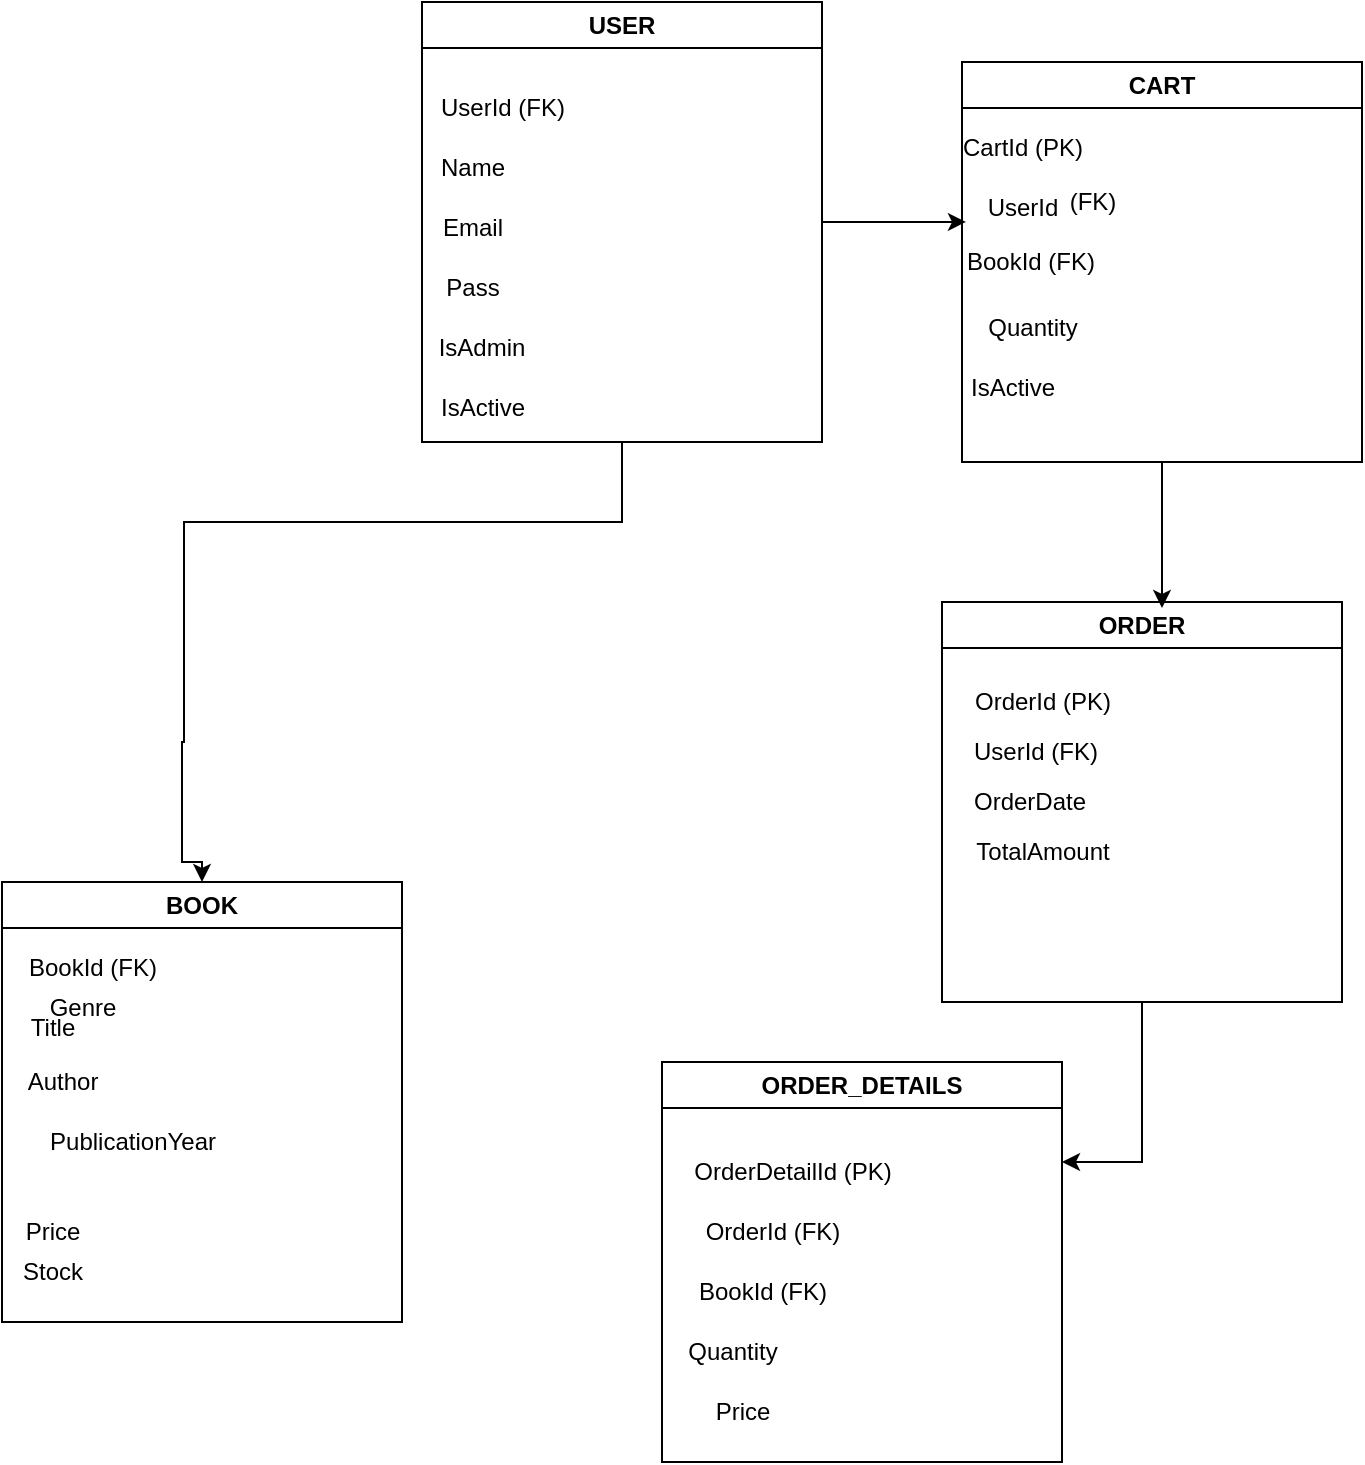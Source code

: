 <mxfile version="26.0.11">
  <diagram name="Página-1" id="eJ5r1Z9b5O2gZFpAm8o7">
    <mxGraphModel dx="1434" dy="738" grid="1" gridSize="10" guides="1" tooltips="1" connect="1" arrows="1" fold="1" page="1" pageScale="1" pageWidth="827" pageHeight="1169" math="0" shadow="0">
      <root>
        <mxCell id="0" />
        <mxCell id="1" parent="0" />
        <mxCell id="zpRsEXmZ7y7rmX2nnbqE-2" value="USER" style="swimlane;whiteSpace=wrap;html=1;" vertex="1" parent="1">
          <mxGeometry x="260" width="200" height="220" as="geometry" />
        </mxCell>
        <mxCell id="zpRsEXmZ7y7rmX2nnbqE-3" value="UserId (FK)" style="text;html=1;align=center;verticalAlign=middle;resizable=0;points=[];autosize=1;strokeColor=none;fillColor=none;" vertex="1" parent="zpRsEXmZ7y7rmX2nnbqE-2">
          <mxGeometry x="-5" y="38" width="90" height="30" as="geometry" />
        </mxCell>
        <mxCell id="zpRsEXmZ7y7rmX2nnbqE-4" value="Name" style="text;html=1;align=center;verticalAlign=middle;resizable=0;points=[];autosize=1;strokeColor=none;fillColor=none;" vertex="1" parent="zpRsEXmZ7y7rmX2nnbqE-2">
          <mxGeometry x="-5" y="68" width="60" height="30" as="geometry" />
        </mxCell>
        <mxCell id="zpRsEXmZ7y7rmX2nnbqE-6" value="Pass" style="text;html=1;align=center;verticalAlign=middle;resizable=0;points=[];autosize=1;strokeColor=none;fillColor=none;" vertex="1" parent="zpRsEXmZ7y7rmX2nnbqE-2">
          <mxGeometry y="128" width="50" height="30" as="geometry" />
        </mxCell>
        <mxCell id="zpRsEXmZ7y7rmX2nnbqE-5" value="Email" style="text;html=1;align=center;verticalAlign=middle;resizable=0;points=[];autosize=1;strokeColor=none;fillColor=none;" vertex="1" parent="zpRsEXmZ7y7rmX2nnbqE-2">
          <mxGeometry y="98" width="50" height="30" as="geometry" />
        </mxCell>
        <mxCell id="zpRsEXmZ7y7rmX2nnbqE-7" value="IsAdmin" style="text;html=1;align=center;verticalAlign=middle;whiteSpace=wrap;rounded=0;" vertex="1" parent="zpRsEXmZ7y7rmX2nnbqE-2">
          <mxGeometry x="10" y="158" width="40" height="30" as="geometry" />
        </mxCell>
        <mxCell id="zpRsEXmZ7y7rmX2nnbqE-17" value="IsActive" style="text;html=1;align=center;verticalAlign=middle;resizable=0;points=[];autosize=1;strokeColor=none;fillColor=none;" vertex="1" parent="zpRsEXmZ7y7rmX2nnbqE-2">
          <mxGeometry x="-5" y="188" width="70" height="30" as="geometry" />
        </mxCell>
        <mxCell id="zpRsEXmZ7y7rmX2nnbqE-9" value="BOOK" style="swimlane;whiteSpace=wrap;html=1;" vertex="1" parent="1">
          <mxGeometry x="50" y="440" width="200" height="220" as="geometry" />
        </mxCell>
        <mxCell id="zpRsEXmZ7y7rmX2nnbqE-10" value="BookId (FK)" style="text;html=1;align=center;verticalAlign=middle;resizable=0;points=[];autosize=1;strokeColor=none;fillColor=none;" vertex="1" parent="zpRsEXmZ7y7rmX2nnbqE-9">
          <mxGeometry y="28" width="90" height="30" as="geometry" />
        </mxCell>
        <mxCell id="zpRsEXmZ7y7rmX2nnbqE-11" value="Title" style="text;html=1;align=center;verticalAlign=middle;resizable=0;points=[];autosize=1;strokeColor=none;fillColor=none;" vertex="1" parent="zpRsEXmZ7y7rmX2nnbqE-9">
          <mxGeometry y="58" width="50" height="30" as="geometry" />
        </mxCell>
        <mxCell id="zpRsEXmZ7y7rmX2nnbqE-12" value="Author" style="text;html=1;align=center;verticalAlign=middle;resizable=0;points=[];autosize=1;strokeColor=none;fillColor=none;" vertex="1" parent="zpRsEXmZ7y7rmX2nnbqE-9">
          <mxGeometry y="85" width="60" height="30" as="geometry" />
        </mxCell>
        <mxCell id="zpRsEXmZ7y7rmX2nnbqE-13" value="PublicationYear" style="text;html=1;align=center;verticalAlign=middle;resizable=0;points=[];autosize=1;strokeColor=none;fillColor=none;" vertex="1" parent="zpRsEXmZ7y7rmX2nnbqE-9">
          <mxGeometry x="10" y="115" width="110" height="30" as="geometry" />
        </mxCell>
        <mxCell id="zpRsEXmZ7y7rmX2nnbqE-15" value="Price" style="text;html=1;align=center;verticalAlign=middle;resizable=0;points=[];autosize=1;strokeColor=none;fillColor=none;" vertex="1" parent="zpRsEXmZ7y7rmX2nnbqE-9">
          <mxGeometry y="160" width="50" height="30" as="geometry" />
        </mxCell>
        <mxCell id="zpRsEXmZ7y7rmX2nnbqE-16" value="Stock" style="text;html=1;align=center;verticalAlign=middle;resizable=0;points=[];autosize=1;strokeColor=none;fillColor=none;" vertex="1" parent="zpRsEXmZ7y7rmX2nnbqE-9">
          <mxGeometry y="180" width="50" height="30" as="geometry" />
        </mxCell>
        <mxCell id="zpRsEXmZ7y7rmX2nnbqE-14" value="Genre" style="text;html=1;align=center;verticalAlign=middle;resizable=0;points=[];autosize=1;strokeColor=none;fillColor=none;" vertex="1" parent="1">
          <mxGeometry x="60" y="488" width="60" height="30" as="geometry" />
        </mxCell>
        <mxCell id="zpRsEXmZ7y7rmX2nnbqE-18" value="CART" style="swimlane;whiteSpace=wrap;html=1;" vertex="1" parent="1">
          <mxGeometry x="530" y="30" width="200" height="200" as="geometry" />
        </mxCell>
        <mxCell id="zpRsEXmZ7y7rmX2nnbqE-19" value="CartId (PK)" style="text;html=1;align=center;verticalAlign=middle;resizable=0;points=[];autosize=1;strokeColor=none;fillColor=none;" vertex="1" parent="zpRsEXmZ7y7rmX2nnbqE-18">
          <mxGeometry x="-10" y="28" width="80" height="30" as="geometry" />
        </mxCell>
        <mxCell id="zpRsEXmZ7y7rmX2nnbqE-20" value="UserId" style="text;html=1;align=center;verticalAlign=middle;resizable=0;points=[];autosize=1;strokeColor=none;fillColor=none;" vertex="1" parent="zpRsEXmZ7y7rmX2nnbqE-18">
          <mxGeometry y="58" width="60" height="30" as="geometry" />
        </mxCell>
        <mxCell id="zpRsEXmZ7y7rmX2nnbqE-35" value="Quantity" style="text;html=1;align=center;verticalAlign=middle;resizable=0;points=[];autosize=1;strokeColor=none;fillColor=none;" vertex="1" parent="zpRsEXmZ7y7rmX2nnbqE-18">
          <mxGeometry y="118" width="70" height="30" as="geometry" />
        </mxCell>
        <mxCell id="zpRsEXmZ7y7rmX2nnbqE-36" value="IsActive" style="text;html=1;align=center;verticalAlign=middle;resizable=0;points=[];autosize=1;strokeColor=none;fillColor=none;" vertex="1" parent="zpRsEXmZ7y7rmX2nnbqE-18">
          <mxGeometry x="-10" y="148" width="70" height="30" as="geometry" />
        </mxCell>
        <mxCell id="zpRsEXmZ7y7rmX2nnbqE-34" value="BookId (FK)" style="text;html=1;align=center;verticalAlign=middle;resizable=0;points=[];autosize=1;strokeColor=none;fillColor=none;" vertex="1" parent="zpRsEXmZ7y7rmX2nnbqE-18">
          <mxGeometry x="-11" y="85" width="90" height="30" as="geometry" />
        </mxCell>
        <mxCell id="zpRsEXmZ7y7rmX2nnbqE-47" value="(FK)" style="text;html=1;align=center;verticalAlign=middle;resizable=0;points=[];autosize=1;strokeColor=none;fillColor=none;" vertex="1" parent="zpRsEXmZ7y7rmX2nnbqE-18">
          <mxGeometry x="40" y="55" width="50" height="30" as="geometry" />
        </mxCell>
        <mxCell id="zpRsEXmZ7y7rmX2nnbqE-29" value="" style="edgeStyle=orthogonalEdgeStyle;rounded=0;orthogonalLoop=1;jettySize=auto;html=1;entryX=0.5;entryY=0;entryDx=0;entryDy=0;" edge="1" parent="1" source="zpRsEXmZ7y7rmX2nnbqE-2" target="zpRsEXmZ7y7rmX2nnbqE-9">
          <mxGeometry relative="1" as="geometry">
            <mxPoint x="140" y="230" as="targetPoint" />
            <mxPoint x="360" y="220" as="sourcePoint" />
            <Array as="points">
              <mxPoint x="360" y="260" />
              <mxPoint x="141" y="260" />
              <mxPoint x="141" y="370" />
              <mxPoint x="140" y="370" />
              <mxPoint x="140" y="430" />
              <mxPoint x="150" y="430" />
            </Array>
          </mxGeometry>
        </mxCell>
        <mxCell id="zpRsEXmZ7y7rmX2nnbqE-45" style="edgeStyle=orthogonalEdgeStyle;rounded=0;orthogonalLoop=1;jettySize=auto;html=1;entryX=1;entryY=0.25;entryDx=0;entryDy=0;" edge="1" parent="1" source="zpRsEXmZ7y7rmX2nnbqE-31" target="zpRsEXmZ7y7rmX2nnbqE-37">
          <mxGeometry relative="1" as="geometry" />
        </mxCell>
        <mxCell id="zpRsEXmZ7y7rmX2nnbqE-31" value="ORDER" style="swimlane;whiteSpace=wrap;html=1;" vertex="1" parent="1">
          <mxGeometry x="520" y="300" width="200" height="200" as="geometry" />
        </mxCell>
        <mxCell id="zpRsEXmZ7y7rmX2nnbqE-24" value="OrderDate" style="text;strokeColor=none;fillColor=none;align=left;verticalAlign=middle;spacingLeft=4;spacingRight=4;overflow=hidden;points=[[0,0.5],[1,0.5]];portConstraint=eastwest;rotatable=0;whiteSpace=wrap;html=1;" vertex="1" parent="zpRsEXmZ7y7rmX2nnbqE-31">
          <mxGeometry x="10" y="85" width="80" height="30" as="geometry" />
        </mxCell>
        <mxCell id="zpRsEXmZ7y7rmX2nnbqE-23" value="UserId (FK)" style="text;strokeColor=none;fillColor=none;align=left;verticalAlign=middle;spacingLeft=4;spacingRight=4;overflow=hidden;points=[[0,0.5],[1,0.5]];portConstraint=eastwest;rotatable=0;whiteSpace=wrap;html=1;" vertex="1" parent="zpRsEXmZ7y7rmX2nnbqE-31">
          <mxGeometry x="10" y="65" width="80" height="20" as="geometry" />
        </mxCell>
        <mxCell id="zpRsEXmZ7y7rmX2nnbqE-33" value="TotalAmount" style="text;html=1;align=center;verticalAlign=middle;resizable=0;points=[];autosize=1;strokeColor=none;fillColor=none;" vertex="1" parent="zpRsEXmZ7y7rmX2nnbqE-31">
          <mxGeometry x="5" y="110" width="90" height="30" as="geometry" />
        </mxCell>
        <mxCell id="zpRsEXmZ7y7rmX2nnbqE-32" value="OrderId (PK)" style="text;html=1;align=center;verticalAlign=middle;resizable=0;points=[];autosize=1;strokeColor=none;fillColor=none;" vertex="1" parent="zpRsEXmZ7y7rmX2nnbqE-31">
          <mxGeometry x="5" y="35" width="90" height="30" as="geometry" />
        </mxCell>
        <mxCell id="zpRsEXmZ7y7rmX2nnbqE-37" value="ORDER_DETAILS" style="swimlane;whiteSpace=wrap;html=1;" vertex="1" parent="1">
          <mxGeometry x="380" y="530" width="200" height="200" as="geometry" />
        </mxCell>
        <mxCell id="zpRsEXmZ7y7rmX2nnbqE-38" value="OrderDetailId (PK)" style="text;html=1;align=center;verticalAlign=middle;resizable=0;points=[];autosize=1;strokeColor=none;fillColor=none;" vertex="1" parent="zpRsEXmZ7y7rmX2nnbqE-37">
          <mxGeometry x="5" y="40" width="120" height="30" as="geometry" />
        </mxCell>
        <mxCell id="zpRsEXmZ7y7rmX2nnbqE-39" value="OrderId (FK)" style="text;html=1;align=center;verticalAlign=middle;resizable=0;points=[];autosize=1;strokeColor=none;fillColor=none;" vertex="1" parent="zpRsEXmZ7y7rmX2nnbqE-37">
          <mxGeometry x="10" y="70" width="90" height="30" as="geometry" />
        </mxCell>
        <mxCell id="zpRsEXmZ7y7rmX2nnbqE-40" value="BookId (FK)" style="text;html=1;align=center;verticalAlign=middle;resizable=0;points=[];autosize=1;strokeColor=none;fillColor=none;" vertex="1" parent="zpRsEXmZ7y7rmX2nnbqE-37">
          <mxGeometry x="5" y="100" width="90" height="30" as="geometry" />
        </mxCell>
        <mxCell id="zpRsEXmZ7y7rmX2nnbqE-41" value="Quantity" style="text;html=1;align=center;verticalAlign=middle;resizable=0;points=[];autosize=1;strokeColor=none;fillColor=none;" vertex="1" parent="zpRsEXmZ7y7rmX2nnbqE-37">
          <mxGeometry y="130" width="70" height="30" as="geometry" />
        </mxCell>
        <mxCell id="zpRsEXmZ7y7rmX2nnbqE-42" value="Price" style="text;html=1;align=center;verticalAlign=middle;resizable=0;points=[];autosize=1;strokeColor=none;fillColor=none;" vertex="1" parent="zpRsEXmZ7y7rmX2nnbqE-37">
          <mxGeometry x="15" y="160" width="50" height="30" as="geometry" />
        </mxCell>
        <mxCell id="zpRsEXmZ7y7rmX2nnbqE-43" style="edgeStyle=orthogonalEdgeStyle;rounded=0;orthogonalLoop=1;jettySize=auto;html=1;entryX=0.033;entryY=0.733;entryDx=0;entryDy=0;entryPerimeter=0;" edge="1" parent="1" source="zpRsEXmZ7y7rmX2nnbqE-2" target="zpRsEXmZ7y7rmX2nnbqE-20">
          <mxGeometry relative="1" as="geometry" />
        </mxCell>
        <mxCell id="zpRsEXmZ7y7rmX2nnbqE-44" style="edgeStyle=orthogonalEdgeStyle;rounded=0;orthogonalLoop=1;jettySize=auto;html=1;entryX=0.55;entryY=0.015;entryDx=0;entryDy=0;entryPerimeter=0;" edge="1" parent="1" source="zpRsEXmZ7y7rmX2nnbqE-18" target="zpRsEXmZ7y7rmX2nnbqE-31">
          <mxGeometry relative="1" as="geometry" />
        </mxCell>
      </root>
    </mxGraphModel>
  </diagram>
</mxfile>
